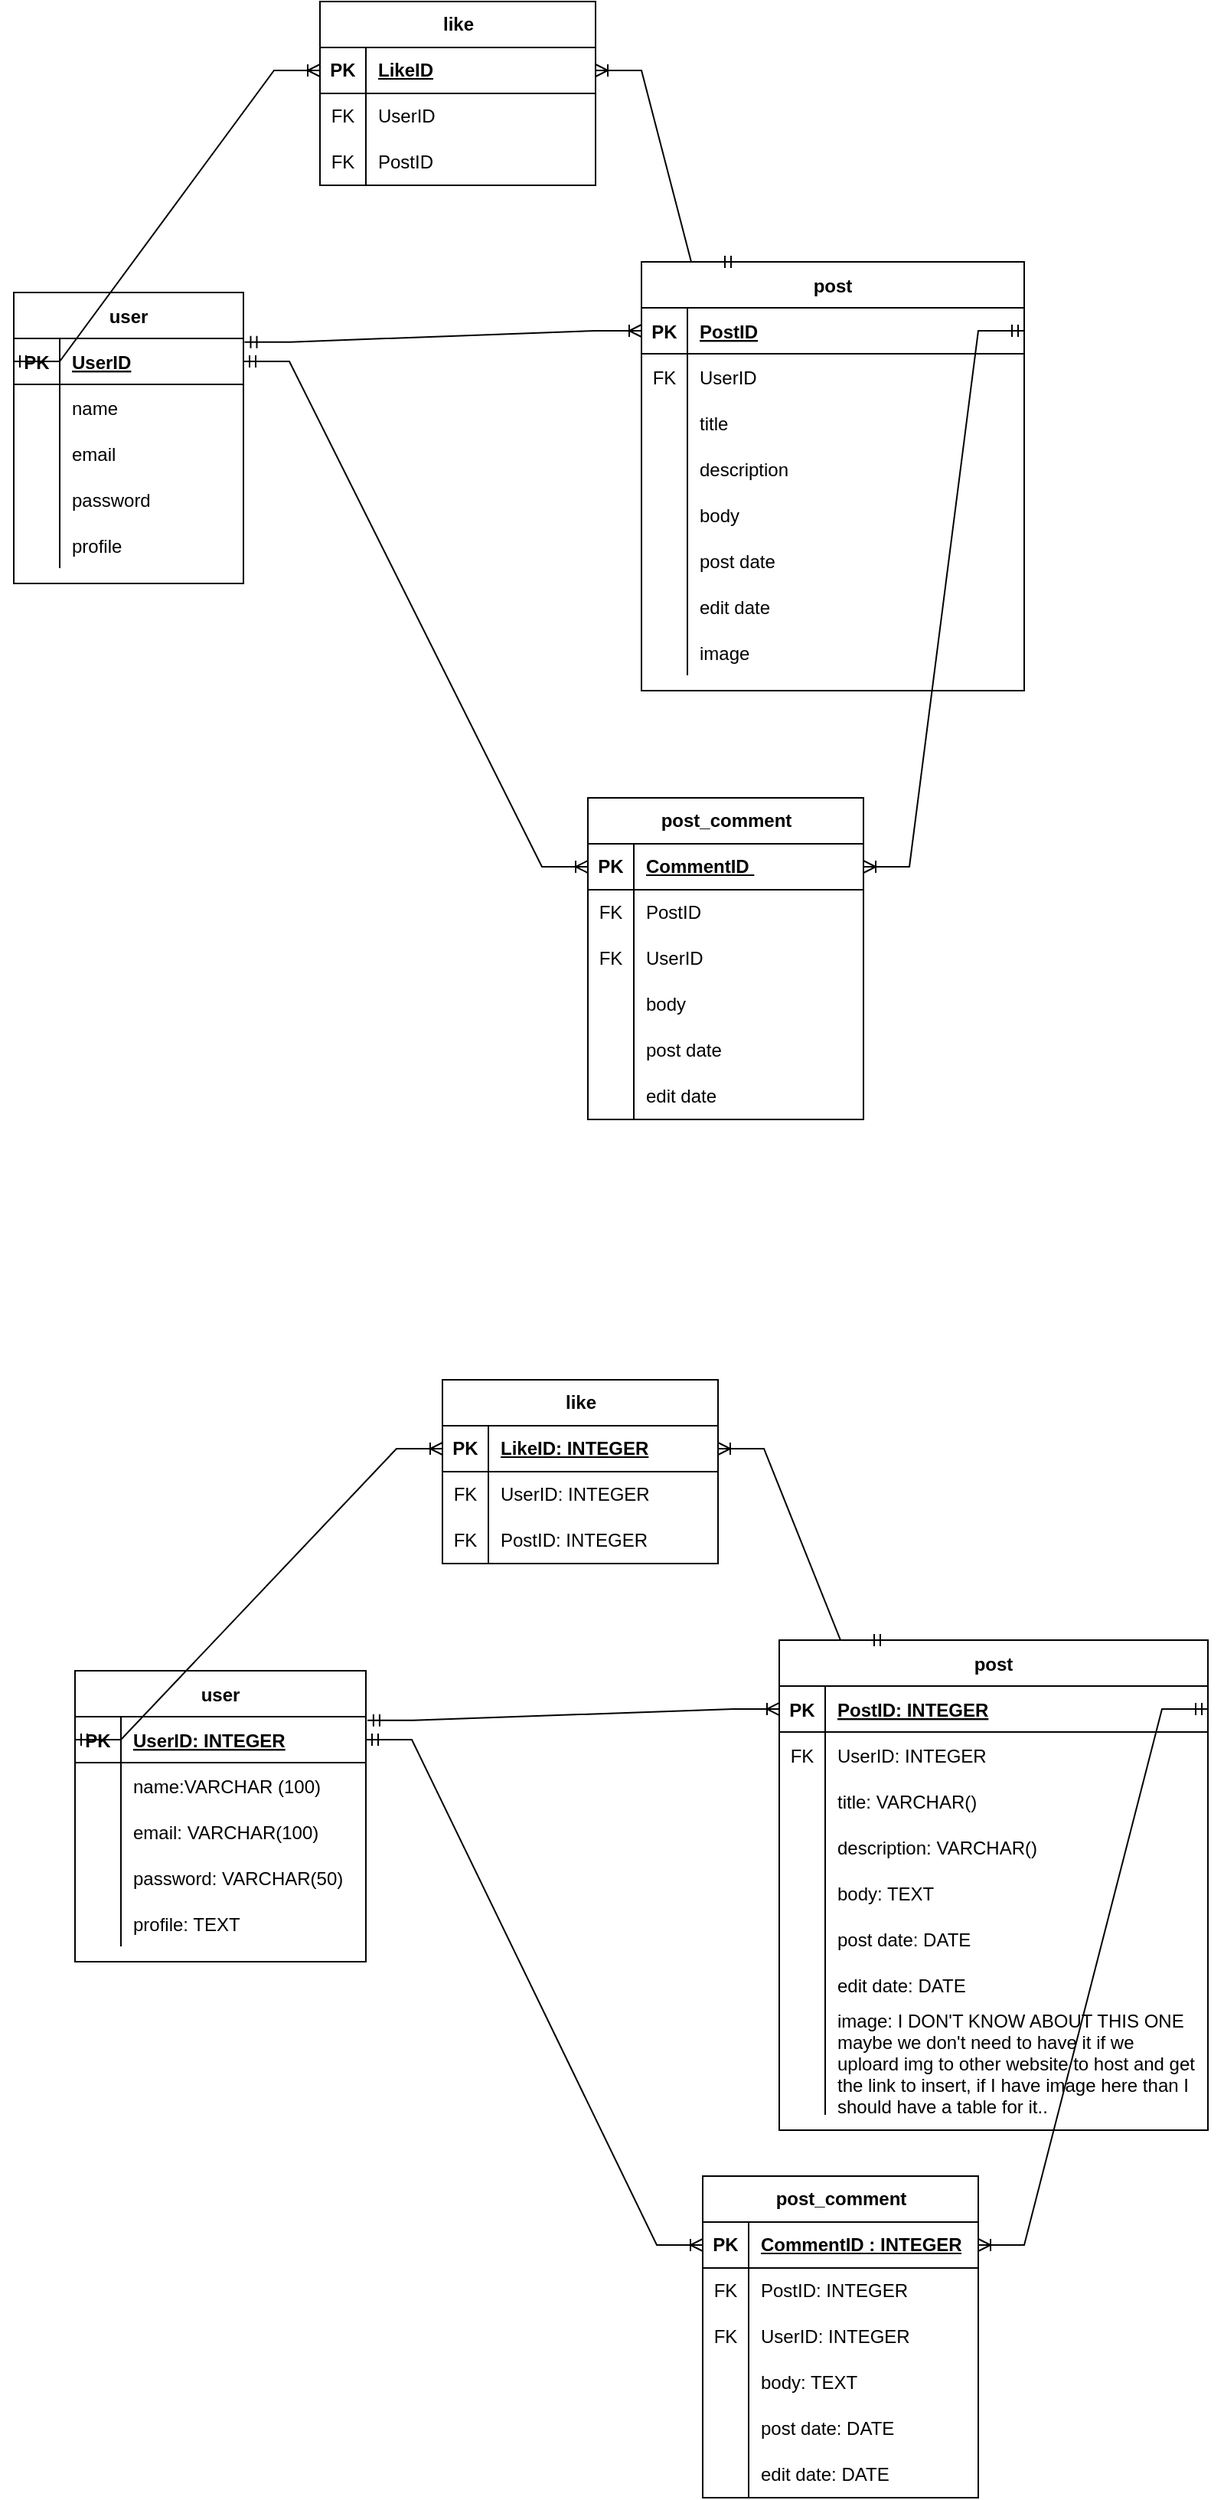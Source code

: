 <mxfile version="22.1.5" type="github">
  <diagram id="R2lEEEUBdFMjLlhIrx00" name="Page-1">
    <mxGraphModel dx="1132" dy="1941" grid="1" gridSize="10" guides="1" tooltips="1" connect="1" arrows="1" fold="1" page="1" pageScale="1" pageWidth="850" pageHeight="1100" math="0" shadow="0" extFonts="Permanent Marker^https://fonts.googleapis.com/css?family=Permanent+Marker">
      <root>
        <mxCell id="0" />
        <mxCell id="1" parent="0" />
        <mxCell id="lw2K9kxhSFhBzERnGRvg-3" value="post" style="shape=table;startSize=30;container=1;collapsible=1;childLayout=tableLayout;fixedRows=1;rowLines=0;fontStyle=1;align=center;resizeLast=1;" parent="1" vertex="1">
          <mxGeometry x="460" y="-910" width="250" height="280" as="geometry" />
        </mxCell>
        <mxCell id="lw2K9kxhSFhBzERnGRvg-4" value="" style="shape=partialRectangle;collapsible=0;dropTarget=0;pointerEvents=0;fillColor=none;points=[[0,0.5],[1,0.5]];portConstraint=eastwest;top=0;left=0;right=0;bottom=1;" parent="lw2K9kxhSFhBzERnGRvg-3" vertex="1">
          <mxGeometry y="30" width="250" height="30" as="geometry" />
        </mxCell>
        <mxCell id="lw2K9kxhSFhBzERnGRvg-5" value="PK" style="shape=partialRectangle;overflow=hidden;connectable=0;fillColor=none;top=0;left=0;bottom=0;right=0;fontStyle=1;" parent="lw2K9kxhSFhBzERnGRvg-4" vertex="1">
          <mxGeometry width="30" height="30" as="geometry">
            <mxRectangle width="30" height="30" as="alternateBounds" />
          </mxGeometry>
        </mxCell>
        <mxCell id="lw2K9kxhSFhBzERnGRvg-6" value="PostID" style="shape=partialRectangle;overflow=hidden;connectable=0;fillColor=none;top=0;left=0;bottom=0;right=0;align=left;spacingLeft=6;fontStyle=5;" parent="lw2K9kxhSFhBzERnGRvg-4" vertex="1">
          <mxGeometry x="30" width="220" height="30" as="geometry">
            <mxRectangle width="220" height="30" as="alternateBounds" />
          </mxGeometry>
        </mxCell>
        <mxCell id="lw2K9kxhSFhBzERnGRvg-7" value="" style="shape=partialRectangle;collapsible=0;dropTarget=0;pointerEvents=0;fillColor=none;points=[[0,0.5],[1,0.5]];portConstraint=eastwest;top=0;left=0;right=0;bottom=0;" parent="lw2K9kxhSFhBzERnGRvg-3" vertex="1">
          <mxGeometry y="60" width="250" height="30" as="geometry" />
        </mxCell>
        <mxCell id="lw2K9kxhSFhBzERnGRvg-8" value="FK" style="shape=partialRectangle;overflow=hidden;connectable=0;fillColor=none;top=0;left=0;bottom=0;right=0;" parent="lw2K9kxhSFhBzERnGRvg-7" vertex="1">
          <mxGeometry width="30" height="30" as="geometry">
            <mxRectangle width="30" height="30" as="alternateBounds" />
          </mxGeometry>
        </mxCell>
        <mxCell id="lw2K9kxhSFhBzERnGRvg-9" value="UserID" style="shape=partialRectangle;overflow=hidden;connectable=0;fillColor=none;top=0;left=0;bottom=0;right=0;align=left;spacingLeft=6;" parent="lw2K9kxhSFhBzERnGRvg-7" vertex="1">
          <mxGeometry x="30" width="220" height="30" as="geometry">
            <mxRectangle width="220" height="30" as="alternateBounds" />
          </mxGeometry>
        </mxCell>
        <mxCell id="lw2K9kxhSFhBzERnGRvg-10" value="" style="shape=partialRectangle;collapsible=0;dropTarget=0;pointerEvents=0;fillColor=none;points=[[0,0.5],[1,0.5]];portConstraint=eastwest;top=0;left=0;right=0;bottom=0;" parent="lw2K9kxhSFhBzERnGRvg-3" vertex="1">
          <mxGeometry y="90" width="250" height="30" as="geometry" />
        </mxCell>
        <mxCell id="lw2K9kxhSFhBzERnGRvg-11" value="" style="shape=partialRectangle;overflow=hidden;connectable=0;fillColor=none;top=0;left=0;bottom=0;right=0;" parent="lw2K9kxhSFhBzERnGRvg-10" vertex="1">
          <mxGeometry width="30" height="30" as="geometry">
            <mxRectangle width="30" height="30" as="alternateBounds" />
          </mxGeometry>
        </mxCell>
        <mxCell id="lw2K9kxhSFhBzERnGRvg-12" value="title" style="shape=partialRectangle;overflow=hidden;connectable=0;fillColor=none;top=0;left=0;bottom=0;right=0;align=left;spacingLeft=6;" parent="lw2K9kxhSFhBzERnGRvg-10" vertex="1">
          <mxGeometry x="30" width="220" height="30" as="geometry">
            <mxRectangle width="220" height="30" as="alternateBounds" />
          </mxGeometry>
        </mxCell>
        <mxCell id="lw2K9kxhSFhBzERnGRvg-96" style="shape=partialRectangle;collapsible=0;dropTarget=0;pointerEvents=0;fillColor=none;points=[[0,0.5],[1,0.5]];portConstraint=eastwest;top=0;left=0;right=0;bottom=0;" parent="lw2K9kxhSFhBzERnGRvg-3" vertex="1">
          <mxGeometry y="120" width="250" height="30" as="geometry" />
        </mxCell>
        <mxCell id="lw2K9kxhSFhBzERnGRvg-97" style="shape=partialRectangle;overflow=hidden;connectable=0;fillColor=none;top=0;left=0;bottom=0;right=0;" parent="lw2K9kxhSFhBzERnGRvg-96" vertex="1">
          <mxGeometry width="30" height="30" as="geometry">
            <mxRectangle width="30" height="30" as="alternateBounds" />
          </mxGeometry>
        </mxCell>
        <mxCell id="lw2K9kxhSFhBzERnGRvg-98" value="description" style="shape=partialRectangle;overflow=hidden;connectable=0;fillColor=none;top=0;left=0;bottom=0;right=0;align=left;spacingLeft=6;" parent="lw2K9kxhSFhBzERnGRvg-96" vertex="1">
          <mxGeometry x="30" width="220" height="30" as="geometry">
            <mxRectangle width="220" height="30" as="alternateBounds" />
          </mxGeometry>
        </mxCell>
        <mxCell id="lw2K9kxhSFhBzERnGRvg-93" style="shape=partialRectangle;collapsible=0;dropTarget=0;pointerEvents=0;fillColor=none;points=[[0,0.5],[1,0.5]];portConstraint=eastwest;top=0;left=0;right=0;bottom=0;" parent="lw2K9kxhSFhBzERnGRvg-3" vertex="1">
          <mxGeometry y="150" width="250" height="30" as="geometry" />
        </mxCell>
        <mxCell id="lw2K9kxhSFhBzERnGRvg-94" style="shape=partialRectangle;overflow=hidden;connectable=0;fillColor=none;top=0;left=0;bottom=0;right=0;" parent="lw2K9kxhSFhBzERnGRvg-93" vertex="1">
          <mxGeometry width="30" height="30" as="geometry">
            <mxRectangle width="30" height="30" as="alternateBounds" />
          </mxGeometry>
        </mxCell>
        <mxCell id="lw2K9kxhSFhBzERnGRvg-95" value="body" style="shape=partialRectangle;overflow=hidden;connectable=0;fillColor=none;top=0;left=0;bottom=0;right=0;align=left;spacingLeft=6;" parent="lw2K9kxhSFhBzERnGRvg-93" vertex="1">
          <mxGeometry x="30" width="220" height="30" as="geometry">
            <mxRectangle width="220" height="30" as="alternateBounds" />
          </mxGeometry>
        </mxCell>
        <mxCell id="lw2K9kxhSFhBzERnGRvg-99" style="shape=partialRectangle;collapsible=0;dropTarget=0;pointerEvents=0;fillColor=none;points=[[0,0.5],[1,0.5]];portConstraint=eastwest;top=0;left=0;right=0;bottom=0;" parent="lw2K9kxhSFhBzERnGRvg-3" vertex="1">
          <mxGeometry y="180" width="250" height="30" as="geometry" />
        </mxCell>
        <mxCell id="lw2K9kxhSFhBzERnGRvg-100" style="shape=partialRectangle;overflow=hidden;connectable=0;fillColor=none;top=0;left=0;bottom=0;right=0;" parent="lw2K9kxhSFhBzERnGRvg-99" vertex="1">
          <mxGeometry width="30" height="30" as="geometry">
            <mxRectangle width="30" height="30" as="alternateBounds" />
          </mxGeometry>
        </mxCell>
        <mxCell id="lw2K9kxhSFhBzERnGRvg-101" value="post date" style="shape=partialRectangle;overflow=hidden;connectable=0;fillColor=none;top=0;left=0;bottom=0;right=0;align=left;spacingLeft=6;" parent="lw2K9kxhSFhBzERnGRvg-99" vertex="1">
          <mxGeometry x="30" width="220" height="30" as="geometry">
            <mxRectangle width="220" height="30" as="alternateBounds" />
          </mxGeometry>
        </mxCell>
        <mxCell id="lw2K9kxhSFhBzERnGRvg-102" style="shape=partialRectangle;collapsible=0;dropTarget=0;pointerEvents=0;fillColor=none;points=[[0,0.5],[1,0.5]];portConstraint=eastwest;top=0;left=0;right=0;bottom=0;" parent="lw2K9kxhSFhBzERnGRvg-3" vertex="1">
          <mxGeometry y="210" width="250" height="30" as="geometry" />
        </mxCell>
        <mxCell id="lw2K9kxhSFhBzERnGRvg-103" style="shape=partialRectangle;overflow=hidden;connectable=0;fillColor=none;top=0;left=0;bottom=0;right=0;" parent="lw2K9kxhSFhBzERnGRvg-102" vertex="1">
          <mxGeometry width="30" height="30" as="geometry">
            <mxRectangle width="30" height="30" as="alternateBounds" />
          </mxGeometry>
        </mxCell>
        <mxCell id="lw2K9kxhSFhBzERnGRvg-104" value="edit date" style="shape=partialRectangle;overflow=hidden;connectable=0;fillColor=none;top=0;left=0;bottom=0;right=0;align=left;spacingLeft=6;" parent="lw2K9kxhSFhBzERnGRvg-102" vertex="1">
          <mxGeometry x="30" width="220" height="30" as="geometry">
            <mxRectangle width="220" height="30" as="alternateBounds" />
          </mxGeometry>
        </mxCell>
        <mxCell id="lw2K9kxhSFhBzERnGRvg-105" style="shape=partialRectangle;collapsible=0;dropTarget=0;pointerEvents=0;fillColor=none;points=[[0,0.5],[1,0.5]];portConstraint=eastwest;top=0;left=0;right=0;bottom=0;" parent="lw2K9kxhSFhBzERnGRvg-3" vertex="1">
          <mxGeometry y="240" width="250" height="30" as="geometry" />
        </mxCell>
        <mxCell id="lw2K9kxhSFhBzERnGRvg-106" style="shape=partialRectangle;overflow=hidden;connectable=0;fillColor=none;top=0;left=0;bottom=0;right=0;" parent="lw2K9kxhSFhBzERnGRvg-105" vertex="1">
          <mxGeometry width="30" height="30" as="geometry">
            <mxRectangle width="30" height="30" as="alternateBounds" />
          </mxGeometry>
        </mxCell>
        <mxCell id="lw2K9kxhSFhBzERnGRvg-107" value="image" style="shape=partialRectangle;overflow=hidden;connectable=0;fillColor=none;top=0;left=0;bottom=0;right=0;align=left;spacingLeft=6;" parent="lw2K9kxhSFhBzERnGRvg-105" vertex="1">
          <mxGeometry x="30" width="220" height="30" as="geometry">
            <mxRectangle width="220" height="30" as="alternateBounds" />
          </mxGeometry>
        </mxCell>
        <mxCell id="lw2K9kxhSFhBzERnGRvg-23" value="user" style="shape=table;startSize=30;container=1;collapsible=1;childLayout=tableLayout;fixedRows=1;rowLines=0;fontStyle=1;align=center;resizeLast=1;" parent="1" vertex="1">
          <mxGeometry x="50" y="-890" width="150" height="190" as="geometry" />
        </mxCell>
        <mxCell id="lw2K9kxhSFhBzERnGRvg-24" value="" style="shape=partialRectangle;collapsible=0;dropTarget=0;pointerEvents=0;fillColor=none;points=[[0,0.5],[1,0.5]];portConstraint=eastwest;top=0;left=0;right=0;bottom=1;" parent="lw2K9kxhSFhBzERnGRvg-23" vertex="1">
          <mxGeometry y="30" width="150" height="30" as="geometry" />
        </mxCell>
        <mxCell id="lw2K9kxhSFhBzERnGRvg-25" value="PK" style="shape=partialRectangle;overflow=hidden;connectable=0;fillColor=none;top=0;left=0;bottom=0;right=0;fontStyle=1;" parent="lw2K9kxhSFhBzERnGRvg-24" vertex="1">
          <mxGeometry width="30" height="30" as="geometry">
            <mxRectangle width="30" height="30" as="alternateBounds" />
          </mxGeometry>
        </mxCell>
        <mxCell id="lw2K9kxhSFhBzERnGRvg-26" value="UserID" style="shape=partialRectangle;overflow=hidden;connectable=0;fillColor=none;top=0;left=0;bottom=0;right=0;align=left;spacingLeft=6;fontStyle=5;" parent="lw2K9kxhSFhBzERnGRvg-24" vertex="1">
          <mxGeometry x="30" width="120" height="30" as="geometry">
            <mxRectangle width="120" height="30" as="alternateBounds" />
          </mxGeometry>
        </mxCell>
        <mxCell id="lw2K9kxhSFhBzERnGRvg-27" value="" style="shape=partialRectangle;collapsible=0;dropTarget=0;pointerEvents=0;fillColor=none;points=[[0,0.5],[1,0.5]];portConstraint=eastwest;top=0;left=0;right=0;bottom=0;" parent="lw2K9kxhSFhBzERnGRvg-23" vertex="1">
          <mxGeometry y="60" width="150" height="30" as="geometry" />
        </mxCell>
        <mxCell id="lw2K9kxhSFhBzERnGRvg-28" value="" style="shape=partialRectangle;overflow=hidden;connectable=0;fillColor=none;top=0;left=0;bottom=0;right=0;" parent="lw2K9kxhSFhBzERnGRvg-27" vertex="1">
          <mxGeometry width="30" height="30" as="geometry">
            <mxRectangle width="30" height="30" as="alternateBounds" />
          </mxGeometry>
        </mxCell>
        <mxCell id="lw2K9kxhSFhBzERnGRvg-29" value="name" style="shape=partialRectangle;overflow=hidden;connectable=0;fillColor=none;top=0;left=0;bottom=0;right=0;align=left;spacingLeft=6;" parent="lw2K9kxhSFhBzERnGRvg-27" vertex="1">
          <mxGeometry x="30" width="120" height="30" as="geometry">
            <mxRectangle width="120" height="30" as="alternateBounds" />
          </mxGeometry>
        </mxCell>
        <mxCell id="lw2K9kxhSFhBzERnGRvg-84" style="shape=partialRectangle;collapsible=0;dropTarget=0;pointerEvents=0;fillColor=none;points=[[0,0.5],[1,0.5]];portConstraint=eastwest;top=0;left=0;right=0;bottom=0;" parent="lw2K9kxhSFhBzERnGRvg-23" vertex="1">
          <mxGeometry y="90" width="150" height="30" as="geometry" />
        </mxCell>
        <mxCell id="lw2K9kxhSFhBzERnGRvg-85" style="shape=partialRectangle;overflow=hidden;connectable=0;fillColor=none;top=0;left=0;bottom=0;right=0;" parent="lw2K9kxhSFhBzERnGRvg-84" vertex="1">
          <mxGeometry width="30" height="30" as="geometry">
            <mxRectangle width="30" height="30" as="alternateBounds" />
          </mxGeometry>
        </mxCell>
        <mxCell id="lw2K9kxhSFhBzERnGRvg-86" value="email" style="shape=partialRectangle;overflow=hidden;connectable=0;fillColor=none;top=0;left=0;bottom=0;right=0;align=left;spacingLeft=6;" parent="lw2K9kxhSFhBzERnGRvg-84" vertex="1">
          <mxGeometry x="30" width="120" height="30" as="geometry">
            <mxRectangle width="120" height="30" as="alternateBounds" />
          </mxGeometry>
        </mxCell>
        <mxCell id="lw2K9kxhSFhBzERnGRvg-87" style="shape=partialRectangle;collapsible=0;dropTarget=0;pointerEvents=0;fillColor=none;points=[[0,0.5],[1,0.5]];portConstraint=eastwest;top=0;left=0;right=0;bottom=0;" parent="lw2K9kxhSFhBzERnGRvg-23" vertex="1">
          <mxGeometry y="120" width="150" height="30" as="geometry" />
        </mxCell>
        <mxCell id="lw2K9kxhSFhBzERnGRvg-88" style="shape=partialRectangle;overflow=hidden;connectable=0;fillColor=none;top=0;left=0;bottom=0;right=0;" parent="lw2K9kxhSFhBzERnGRvg-87" vertex="1">
          <mxGeometry width="30" height="30" as="geometry">
            <mxRectangle width="30" height="30" as="alternateBounds" />
          </mxGeometry>
        </mxCell>
        <mxCell id="lw2K9kxhSFhBzERnGRvg-89" value="password" style="shape=partialRectangle;overflow=hidden;connectable=0;fillColor=none;top=0;left=0;bottom=0;right=0;align=left;spacingLeft=6;" parent="lw2K9kxhSFhBzERnGRvg-87" vertex="1">
          <mxGeometry x="30" width="120" height="30" as="geometry">
            <mxRectangle width="120" height="30" as="alternateBounds" />
          </mxGeometry>
        </mxCell>
        <mxCell id="lw2K9kxhSFhBzERnGRvg-90" style="shape=partialRectangle;collapsible=0;dropTarget=0;pointerEvents=0;fillColor=none;points=[[0,0.5],[1,0.5]];portConstraint=eastwest;top=0;left=0;right=0;bottom=0;" parent="lw2K9kxhSFhBzERnGRvg-23" vertex="1">
          <mxGeometry y="150" width="150" height="30" as="geometry" />
        </mxCell>
        <mxCell id="lw2K9kxhSFhBzERnGRvg-91" style="shape=partialRectangle;overflow=hidden;connectable=0;fillColor=none;top=0;left=0;bottom=0;right=0;" parent="lw2K9kxhSFhBzERnGRvg-90" vertex="1">
          <mxGeometry width="30" height="30" as="geometry">
            <mxRectangle width="30" height="30" as="alternateBounds" />
          </mxGeometry>
        </mxCell>
        <mxCell id="lw2K9kxhSFhBzERnGRvg-92" value="profile" style="shape=partialRectangle;overflow=hidden;connectable=0;fillColor=none;top=0;left=0;bottom=0;right=0;align=left;spacingLeft=6;" parent="lw2K9kxhSFhBzERnGRvg-90" vertex="1">
          <mxGeometry x="30" width="120" height="30" as="geometry">
            <mxRectangle width="120" height="30" as="alternateBounds" />
          </mxGeometry>
        </mxCell>
        <mxCell id="lw2K9kxhSFhBzERnGRvg-43" value="post_comment" style="shape=table;startSize=30;container=1;collapsible=1;childLayout=tableLayout;fixedRows=1;rowLines=0;fontStyle=1;align=center;resizeLast=1;html=1;" parent="1" vertex="1">
          <mxGeometry x="425" y="-560" width="180" height="210" as="geometry" />
        </mxCell>
        <mxCell id="lw2K9kxhSFhBzERnGRvg-44" value="" style="shape=tableRow;horizontal=0;startSize=0;swimlaneHead=0;swimlaneBody=0;fillColor=none;collapsible=0;dropTarget=0;points=[[0,0.5],[1,0.5]];portConstraint=eastwest;top=0;left=0;right=0;bottom=1;" parent="lw2K9kxhSFhBzERnGRvg-43" vertex="1">
          <mxGeometry y="30" width="180" height="30" as="geometry" />
        </mxCell>
        <mxCell id="lw2K9kxhSFhBzERnGRvg-45" value="PK" style="shape=partialRectangle;connectable=0;fillColor=none;top=0;left=0;bottom=0;right=0;fontStyle=1;overflow=hidden;whiteSpace=wrap;html=1;" parent="lw2K9kxhSFhBzERnGRvg-44" vertex="1">
          <mxGeometry width="30" height="30" as="geometry">
            <mxRectangle width="30" height="30" as="alternateBounds" />
          </mxGeometry>
        </mxCell>
        <mxCell id="lw2K9kxhSFhBzERnGRvg-46" value="CommentID&amp;nbsp;" style="shape=partialRectangle;connectable=0;fillColor=none;top=0;left=0;bottom=0;right=0;align=left;spacingLeft=6;fontStyle=5;overflow=hidden;whiteSpace=wrap;html=1;" parent="lw2K9kxhSFhBzERnGRvg-44" vertex="1">
          <mxGeometry x="30" width="150" height="30" as="geometry">
            <mxRectangle width="150" height="30" as="alternateBounds" />
          </mxGeometry>
        </mxCell>
        <mxCell id="lw2K9kxhSFhBzERnGRvg-47" value="" style="shape=tableRow;horizontal=0;startSize=0;swimlaneHead=0;swimlaneBody=0;fillColor=none;collapsible=0;dropTarget=0;points=[[0,0.5],[1,0.5]];portConstraint=eastwest;top=0;left=0;right=0;bottom=0;" parent="lw2K9kxhSFhBzERnGRvg-43" vertex="1">
          <mxGeometry y="60" width="180" height="30" as="geometry" />
        </mxCell>
        <mxCell id="lw2K9kxhSFhBzERnGRvg-48" value="FK" style="shape=partialRectangle;connectable=0;fillColor=none;top=0;left=0;bottom=0;right=0;editable=1;overflow=hidden;whiteSpace=wrap;html=1;" parent="lw2K9kxhSFhBzERnGRvg-47" vertex="1">
          <mxGeometry width="30" height="30" as="geometry">
            <mxRectangle width="30" height="30" as="alternateBounds" />
          </mxGeometry>
        </mxCell>
        <mxCell id="lw2K9kxhSFhBzERnGRvg-49" value="PostID" style="shape=partialRectangle;connectable=0;fillColor=none;top=0;left=0;bottom=0;right=0;align=left;spacingLeft=6;overflow=hidden;whiteSpace=wrap;html=1;" parent="lw2K9kxhSFhBzERnGRvg-47" vertex="1">
          <mxGeometry x="30" width="150" height="30" as="geometry">
            <mxRectangle width="150" height="30" as="alternateBounds" />
          </mxGeometry>
        </mxCell>
        <mxCell id="lw2K9kxhSFhBzERnGRvg-50" value="" style="shape=tableRow;horizontal=0;startSize=0;swimlaneHead=0;swimlaneBody=0;fillColor=none;collapsible=0;dropTarget=0;points=[[0,0.5],[1,0.5]];portConstraint=eastwest;top=0;left=0;right=0;bottom=0;" parent="lw2K9kxhSFhBzERnGRvg-43" vertex="1">
          <mxGeometry y="90" width="180" height="30" as="geometry" />
        </mxCell>
        <mxCell id="lw2K9kxhSFhBzERnGRvg-51" value="FK" style="shape=partialRectangle;connectable=0;fillColor=none;top=0;left=0;bottom=0;right=0;editable=1;overflow=hidden;whiteSpace=wrap;html=1;" parent="lw2K9kxhSFhBzERnGRvg-50" vertex="1">
          <mxGeometry width="30" height="30" as="geometry">
            <mxRectangle width="30" height="30" as="alternateBounds" />
          </mxGeometry>
        </mxCell>
        <mxCell id="lw2K9kxhSFhBzERnGRvg-52" value="UserID" style="shape=partialRectangle;connectable=0;fillColor=none;top=0;left=0;bottom=0;right=0;align=left;spacingLeft=6;overflow=hidden;whiteSpace=wrap;html=1;" parent="lw2K9kxhSFhBzERnGRvg-50" vertex="1">
          <mxGeometry x="30" width="150" height="30" as="geometry">
            <mxRectangle width="150" height="30" as="alternateBounds" />
          </mxGeometry>
        </mxCell>
        <mxCell id="lw2K9kxhSFhBzERnGRvg-53" value="" style="shape=tableRow;horizontal=0;startSize=0;swimlaneHead=0;swimlaneBody=0;fillColor=none;collapsible=0;dropTarget=0;points=[[0,0.5],[1,0.5]];portConstraint=eastwest;top=0;left=0;right=0;bottom=0;" parent="lw2K9kxhSFhBzERnGRvg-43" vertex="1">
          <mxGeometry y="120" width="180" height="30" as="geometry" />
        </mxCell>
        <mxCell id="lw2K9kxhSFhBzERnGRvg-54" value="" style="shape=partialRectangle;connectable=0;fillColor=none;top=0;left=0;bottom=0;right=0;editable=1;overflow=hidden;whiteSpace=wrap;html=1;" parent="lw2K9kxhSFhBzERnGRvg-53" vertex="1">
          <mxGeometry width="30" height="30" as="geometry">
            <mxRectangle width="30" height="30" as="alternateBounds" />
          </mxGeometry>
        </mxCell>
        <mxCell id="lw2K9kxhSFhBzERnGRvg-55" value="body" style="shape=partialRectangle;connectable=0;fillColor=none;top=0;left=0;bottom=0;right=0;align=left;spacingLeft=6;overflow=hidden;whiteSpace=wrap;html=1;" parent="lw2K9kxhSFhBzERnGRvg-53" vertex="1">
          <mxGeometry x="30" width="150" height="30" as="geometry">
            <mxRectangle width="150" height="30" as="alternateBounds" />
          </mxGeometry>
        </mxCell>
        <mxCell id="lw2K9kxhSFhBzERnGRvg-121" style="shape=tableRow;horizontal=0;startSize=0;swimlaneHead=0;swimlaneBody=0;fillColor=none;collapsible=0;dropTarget=0;points=[[0,0.5],[1,0.5]];portConstraint=eastwest;top=0;left=0;right=0;bottom=0;" parent="lw2K9kxhSFhBzERnGRvg-43" vertex="1">
          <mxGeometry y="150" width="180" height="30" as="geometry" />
        </mxCell>
        <mxCell id="lw2K9kxhSFhBzERnGRvg-122" style="shape=partialRectangle;connectable=0;fillColor=none;top=0;left=0;bottom=0;right=0;editable=1;overflow=hidden;whiteSpace=wrap;html=1;" parent="lw2K9kxhSFhBzERnGRvg-121" vertex="1">
          <mxGeometry width="30" height="30" as="geometry">
            <mxRectangle width="30" height="30" as="alternateBounds" />
          </mxGeometry>
        </mxCell>
        <mxCell id="lw2K9kxhSFhBzERnGRvg-123" value="post date" style="shape=partialRectangle;connectable=0;fillColor=none;top=0;left=0;bottom=0;right=0;align=left;spacingLeft=6;overflow=hidden;whiteSpace=wrap;html=1;" parent="lw2K9kxhSFhBzERnGRvg-121" vertex="1">
          <mxGeometry x="30" width="150" height="30" as="geometry">
            <mxRectangle width="150" height="30" as="alternateBounds" />
          </mxGeometry>
        </mxCell>
        <mxCell id="lw2K9kxhSFhBzERnGRvg-124" style="shape=tableRow;horizontal=0;startSize=0;swimlaneHead=0;swimlaneBody=0;fillColor=none;collapsible=0;dropTarget=0;points=[[0,0.5],[1,0.5]];portConstraint=eastwest;top=0;left=0;right=0;bottom=0;" parent="lw2K9kxhSFhBzERnGRvg-43" vertex="1">
          <mxGeometry y="180" width="180" height="30" as="geometry" />
        </mxCell>
        <mxCell id="lw2K9kxhSFhBzERnGRvg-125" style="shape=partialRectangle;connectable=0;fillColor=none;top=0;left=0;bottom=0;right=0;editable=1;overflow=hidden;whiteSpace=wrap;html=1;" parent="lw2K9kxhSFhBzERnGRvg-124" vertex="1">
          <mxGeometry width="30" height="30" as="geometry">
            <mxRectangle width="30" height="30" as="alternateBounds" />
          </mxGeometry>
        </mxCell>
        <mxCell id="lw2K9kxhSFhBzERnGRvg-126" value="edit date" style="shape=partialRectangle;connectable=0;fillColor=none;top=0;left=0;bottom=0;right=0;align=left;spacingLeft=6;overflow=hidden;whiteSpace=wrap;html=1;" parent="lw2K9kxhSFhBzERnGRvg-124" vertex="1">
          <mxGeometry x="30" width="150" height="30" as="geometry">
            <mxRectangle width="150" height="30" as="alternateBounds" />
          </mxGeometry>
        </mxCell>
        <mxCell id="lw2K9kxhSFhBzERnGRvg-108" value="like" style="shape=table;startSize=30;container=1;collapsible=1;childLayout=tableLayout;fixedRows=1;rowLines=0;fontStyle=1;align=center;resizeLast=1;html=1;" parent="1" vertex="1">
          <mxGeometry x="250" y="-1080" width="180" height="120" as="geometry" />
        </mxCell>
        <mxCell id="lw2K9kxhSFhBzERnGRvg-109" value="" style="shape=tableRow;horizontal=0;startSize=0;swimlaneHead=0;swimlaneBody=0;fillColor=none;collapsible=0;dropTarget=0;points=[[0,0.5],[1,0.5]];portConstraint=eastwest;top=0;left=0;right=0;bottom=1;" parent="lw2K9kxhSFhBzERnGRvg-108" vertex="1">
          <mxGeometry y="30" width="180" height="30" as="geometry" />
        </mxCell>
        <mxCell id="lw2K9kxhSFhBzERnGRvg-110" value="PK" style="shape=partialRectangle;connectable=0;fillColor=none;top=0;left=0;bottom=0;right=0;fontStyle=1;overflow=hidden;whiteSpace=wrap;html=1;" parent="lw2K9kxhSFhBzERnGRvg-109" vertex="1">
          <mxGeometry width="30" height="30" as="geometry">
            <mxRectangle width="30" height="30" as="alternateBounds" />
          </mxGeometry>
        </mxCell>
        <mxCell id="lw2K9kxhSFhBzERnGRvg-111" value="LikeID" style="shape=partialRectangle;connectable=0;fillColor=none;top=0;left=0;bottom=0;right=0;align=left;spacingLeft=6;fontStyle=5;overflow=hidden;whiteSpace=wrap;html=1;" parent="lw2K9kxhSFhBzERnGRvg-109" vertex="1">
          <mxGeometry x="30" width="150" height="30" as="geometry">
            <mxRectangle width="150" height="30" as="alternateBounds" />
          </mxGeometry>
        </mxCell>
        <mxCell id="lw2K9kxhSFhBzERnGRvg-112" value="" style="shape=tableRow;horizontal=0;startSize=0;swimlaneHead=0;swimlaneBody=0;fillColor=none;collapsible=0;dropTarget=0;points=[[0,0.5],[1,0.5]];portConstraint=eastwest;top=0;left=0;right=0;bottom=0;" parent="lw2K9kxhSFhBzERnGRvg-108" vertex="1">
          <mxGeometry y="60" width="180" height="30" as="geometry" />
        </mxCell>
        <mxCell id="lw2K9kxhSFhBzERnGRvg-113" value="FK" style="shape=partialRectangle;connectable=0;fillColor=none;top=0;left=0;bottom=0;right=0;editable=1;overflow=hidden;whiteSpace=wrap;html=1;" parent="lw2K9kxhSFhBzERnGRvg-112" vertex="1">
          <mxGeometry width="30" height="30" as="geometry">
            <mxRectangle width="30" height="30" as="alternateBounds" />
          </mxGeometry>
        </mxCell>
        <mxCell id="lw2K9kxhSFhBzERnGRvg-114" value="UserID" style="shape=partialRectangle;connectable=0;fillColor=none;top=0;left=0;bottom=0;right=0;align=left;spacingLeft=6;overflow=hidden;whiteSpace=wrap;html=1;" parent="lw2K9kxhSFhBzERnGRvg-112" vertex="1">
          <mxGeometry x="30" width="150" height="30" as="geometry">
            <mxRectangle width="150" height="30" as="alternateBounds" />
          </mxGeometry>
        </mxCell>
        <mxCell id="lw2K9kxhSFhBzERnGRvg-115" value="" style="shape=tableRow;horizontal=0;startSize=0;swimlaneHead=0;swimlaneBody=0;fillColor=none;collapsible=0;dropTarget=0;points=[[0,0.5],[1,0.5]];portConstraint=eastwest;top=0;left=0;right=0;bottom=0;" parent="lw2K9kxhSFhBzERnGRvg-108" vertex="1">
          <mxGeometry y="90" width="180" height="30" as="geometry" />
        </mxCell>
        <mxCell id="lw2K9kxhSFhBzERnGRvg-116" value="FK" style="shape=partialRectangle;connectable=0;fillColor=none;top=0;left=0;bottom=0;right=0;editable=1;overflow=hidden;whiteSpace=wrap;html=1;" parent="lw2K9kxhSFhBzERnGRvg-115" vertex="1">
          <mxGeometry width="30" height="30" as="geometry">
            <mxRectangle width="30" height="30" as="alternateBounds" />
          </mxGeometry>
        </mxCell>
        <mxCell id="lw2K9kxhSFhBzERnGRvg-117" value="PostID" style="shape=partialRectangle;connectable=0;fillColor=none;top=0;left=0;bottom=0;right=0;align=left;spacingLeft=6;overflow=hidden;whiteSpace=wrap;html=1;" parent="lw2K9kxhSFhBzERnGRvg-115" vertex="1">
          <mxGeometry x="30" width="150" height="30" as="geometry">
            <mxRectangle width="150" height="30" as="alternateBounds" />
          </mxGeometry>
        </mxCell>
        <mxCell id="lw2K9kxhSFhBzERnGRvg-127" value="" style="edgeStyle=entityRelationEdgeStyle;fontSize=12;html=1;endArrow=ERoneToMany;startArrow=ERmandOne;rounded=0;entryX=0;entryY=0.5;entryDx=0;entryDy=0;exitX=1.005;exitY=0.078;exitDx=0;exitDy=0;exitPerimeter=0;" parent="1" source="lw2K9kxhSFhBzERnGRvg-24" target="lw2K9kxhSFhBzERnGRvg-4" edge="1">
          <mxGeometry width="100" height="100" relative="1" as="geometry">
            <mxPoint x="310" y="-860" as="sourcePoint" />
            <mxPoint x="461.1" y="-845" as="targetPoint" />
          </mxGeometry>
        </mxCell>
        <mxCell id="lw2K9kxhSFhBzERnGRvg-129" value="" style="edgeStyle=entityRelationEdgeStyle;fontSize=12;html=1;endArrow=ERoneToMany;startArrow=ERmandOne;rounded=0;entryX=1;entryY=0.5;entryDx=0;entryDy=0;exitX=1;exitY=0.5;exitDx=0;exitDy=0;" parent="1" source="lw2K9kxhSFhBzERnGRvg-4" target="lw2K9kxhSFhBzERnGRvg-44" edge="1">
          <mxGeometry width="100" height="100" relative="1" as="geometry">
            <mxPoint x="590" y="-680" as="sourcePoint" />
            <mxPoint x="770" y="-810" as="targetPoint" />
          </mxGeometry>
        </mxCell>
        <mxCell id="lw2K9kxhSFhBzERnGRvg-132" value="" style="edgeStyle=entityRelationEdgeStyle;fontSize=12;html=1;endArrow=ERoneToMany;startArrow=ERmandOne;rounded=0;exitX=0;exitY=0.5;exitDx=0;exitDy=0;entryX=0;entryY=0.5;entryDx=0;entryDy=0;" parent="1" source="lw2K9kxhSFhBzERnGRvg-24" target="lw2K9kxhSFhBzERnGRvg-109" edge="1">
          <mxGeometry width="100" height="100" relative="1" as="geometry">
            <mxPoint x="170" y="-950" as="sourcePoint" />
            <mxPoint x="270" y="-1050" as="targetPoint" />
            <Array as="points">
              <mxPoint x="210" y="-910" />
            </Array>
          </mxGeometry>
        </mxCell>
        <mxCell id="lw2K9kxhSFhBzERnGRvg-133" value="" style="edgeStyle=entityRelationEdgeStyle;fontSize=12;html=1;endArrow=ERoneToMany;startArrow=ERmandOne;rounded=0;exitX=0.25;exitY=0;exitDx=0;exitDy=0;entryX=1;entryY=0.5;entryDx=0;entryDy=0;" parent="1" source="lw2K9kxhSFhBzERnGRvg-3" target="lw2K9kxhSFhBzERnGRvg-109" edge="1">
          <mxGeometry width="100" height="100" relative="1" as="geometry">
            <mxPoint x="590" y="-820" as="sourcePoint" />
            <mxPoint x="690" y="-920" as="targetPoint" />
          </mxGeometry>
        </mxCell>
        <mxCell id="lw2K9kxhSFhBzERnGRvg-134" value="" style="edgeStyle=entityRelationEdgeStyle;fontSize=12;html=1;endArrow=ERoneToMany;startArrow=ERmandOne;rounded=0;entryX=0;entryY=0.5;entryDx=0;entryDy=0;" parent="1" source="lw2K9kxhSFhBzERnGRvg-24" target="lw2K9kxhSFhBzERnGRvg-44" edge="1">
          <mxGeometry width="100" height="100" relative="1" as="geometry">
            <mxPoint x="320" y="-836" as="sourcePoint" />
            <mxPoint x="330" y="-440" as="targetPoint" />
            <Array as="points">
              <mxPoint x="550" y="-830" />
            </Array>
          </mxGeometry>
        </mxCell>
        <mxCell id="p577YW2q8ge9KWnqOfqJ-1" value="post" style="shape=table;startSize=30;container=1;collapsible=1;childLayout=tableLayout;fixedRows=1;rowLines=0;fontStyle=1;align=center;resizeLast=1;" vertex="1" parent="1">
          <mxGeometry x="550" y="-10" width="280" height="320.0" as="geometry" />
        </mxCell>
        <mxCell id="p577YW2q8ge9KWnqOfqJ-2" value="" style="shape=partialRectangle;collapsible=0;dropTarget=0;pointerEvents=0;fillColor=none;points=[[0,0.5],[1,0.5]];portConstraint=eastwest;top=0;left=0;right=0;bottom=1;" vertex="1" parent="p577YW2q8ge9KWnqOfqJ-1">
          <mxGeometry y="30" width="280" height="30" as="geometry" />
        </mxCell>
        <mxCell id="p577YW2q8ge9KWnqOfqJ-3" value="PK" style="shape=partialRectangle;overflow=hidden;connectable=0;fillColor=none;top=0;left=0;bottom=0;right=0;fontStyle=1;" vertex="1" parent="p577YW2q8ge9KWnqOfqJ-2">
          <mxGeometry width="30" height="30" as="geometry">
            <mxRectangle width="30" height="30" as="alternateBounds" />
          </mxGeometry>
        </mxCell>
        <mxCell id="p577YW2q8ge9KWnqOfqJ-4" value="PostID: INTEGER" style="shape=partialRectangle;overflow=hidden;connectable=0;fillColor=none;top=0;left=0;bottom=0;right=0;align=left;spacingLeft=6;fontStyle=5;" vertex="1" parent="p577YW2q8ge9KWnqOfqJ-2">
          <mxGeometry x="30" width="250" height="30" as="geometry">
            <mxRectangle width="250" height="30" as="alternateBounds" />
          </mxGeometry>
        </mxCell>
        <mxCell id="p577YW2q8ge9KWnqOfqJ-5" value="" style="shape=partialRectangle;collapsible=0;dropTarget=0;pointerEvents=0;fillColor=none;points=[[0,0.5],[1,0.5]];portConstraint=eastwest;top=0;left=0;right=0;bottom=0;" vertex="1" parent="p577YW2q8ge9KWnqOfqJ-1">
          <mxGeometry y="60" width="280" height="30" as="geometry" />
        </mxCell>
        <mxCell id="p577YW2q8ge9KWnqOfqJ-6" value="FK" style="shape=partialRectangle;overflow=hidden;connectable=0;fillColor=none;top=0;left=0;bottom=0;right=0;" vertex="1" parent="p577YW2q8ge9KWnqOfqJ-5">
          <mxGeometry width="30" height="30" as="geometry">
            <mxRectangle width="30" height="30" as="alternateBounds" />
          </mxGeometry>
        </mxCell>
        <mxCell id="p577YW2q8ge9KWnqOfqJ-7" value="UserID: INTEGER" style="shape=partialRectangle;overflow=hidden;connectable=0;fillColor=none;top=0;left=0;bottom=0;right=0;align=left;spacingLeft=6;" vertex="1" parent="p577YW2q8ge9KWnqOfqJ-5">
          <mxGeometry x="30" width="250" height="30" as="geometry">
            <mxRectangle width="250" height="30" as="alternateBounds" />
          </mxGeometry>
        </mxCell>
        <mxCell id="p577YW2q8ge9KWnqOfqJ-8" value="" style="shape=partialRectangle;collapsible=0;dropTarget=0;pointerEvents=0;fillColor=none;points=[[0,0.5],[1,0.5]];portConstraint=eastwest;top=0;left=0;right=0;bottom=0;" vertex="1" parent="p577YW2q8ge9KWnqOfqJ-1">
          <mxGeometry y="90" width="280" height="30" as="geometry" />
        </mxCell>
        <mxCell id="p577YW2q8ge9KWnqOfqJ-9" value="" style="shape=partialRectangle;overflow=hidden;connectable=0;fillColor=none;top=0;left=0;bottom=0;right=0;" vertex="1" parent="p577YW2q8ge9KWnqOfqJ-8">
          <mxGeometry width="30" height="30" as="geometry">
            <mxRectangle width="30" height="30" as="alternateBounds" />
          </mxGeometry>
        </mxCell>
        <mxCell id="p577YW2q8ge9KWnqOfqJ-10" value="title: VARCHAR()" style="shape=partialRectangle;overflow=hidden;connectable=0;fillColor=none;top=0;left=0;bottom=0;right=0;align=left;spacingLeft=6;" vertex="1" parent="p577YW2q8ge9KWnqOfqJ-8">
          <mxGeometry x="30" width="250" height="30" as="geometry">
            <mxRectangle width="250" height="30" as="alternateBounds" />
          </mxGeometry>
        </mxCell>
        <mxCell id="p577YW2q8ge9KWnqOfqJ-11" style="shape=partialRectangle;collapsible=0;dropTarget=0;pointerEvents=0;fillColor=none;points=[[0,0.5],[1,0.5]];portConstraint=eastwest;top=0;left=0;right=0;bottom=0;" vertex="1" parent="p577YW2q8ge9KWnqOfqJ-1">
          <mxGeometry y="120" width="280" height="30" as="geometry" />
        </mxCell>
        <mxCell id="p577YW2q8ge9KWnqOfqJ-12" style="shape=partialRectangle;overflow=hidden;connectable=0;fillColor=none;top=0;left=0;bottom=0;right=0;" vertex="1" parent="p577YW2q8ge9KWnqOfqJ-11">
          <mxGeometry width="30" height="30" as="geometry">
            <mxRectangle width="30" height="30" as="alternateBounds" />
          </mxGeometry>
        </mxCell>
        <mxCell id="p577YW2q8ge9KWnqOfqJ-13" value="description: VARCHAR()" style="shape=partialRectangle;overflow=hidden;connectable=0;fillColor=none;top=0;left=0;bottom=0;right=0;align=left;spacingLeft=6;" vertex="1" parent="p577YW2q8ge9KWnqOfqJ-11">
          <mxGeometry x="30" width="250" height="30" as="geometry">
            <mxRectangle width="250" height="30" as="alternateBounds" />
          </mxGeometry>
        </mxCell>
        <mxCell id="p577YW2q8ge9KWnqOfqJ-14" style="shape=partialRectangle;collapsible=0;dropTarget=0;pointerEvents=0;fillColor=none;points=[[0,0.5],[1,0.5]];portConstraint=eastwest;top=0;left=0;right=0;bottom=0;" vertex="1" parent="p577YW2q8ge9KWnqOfqJ-1">
          <mxGeometry y="150" width="280" height="30" as="geometry" />
        </mxCell>
        <mxCell id="p577YW2q8ge9KWnqOfqJ-15" style="shape=partialRectangle;overflow=hidden;connectable=0;fillColor=none;top=0;left=0;bottom=0;right=0;" vertex="1" parent="p577YW2q8ge9KWnqOfqJ-14">
          <mxGeometry width="30" height="30" as="geometry">
            <mxRectangle width="30" height="30" as="alternateBounds" />
          </mxGeometry>
        </mxCell>
        <mxCell id="p577YW2q8ge9KWnqOfqJ-16" value="body: TEXT" style="shape=partialRectangle;overflow=hidden;connectable=0;fillColor=none;top=0;left=0;bottom=0;right=0;align=left;spacingLeft=6;" vertex="1" parent="p577YW2q8ge9KWnqOfqJ-14">
          <mxGeometry x="30" width="250" height="30" as="geometry">
            <mxRectangle width="250" height="30" as="alternateBounds" />
          </mxGeometry>
        </mxCell>
        <mxCell id="p577YW2q8ge9KWnqOfqJ-17" style="shape=partialRectangle;collapsible=0;dropTarget=0;pointerEvents=0;fillColor=none;points=[[0,0.5],[1,0.5]];portConstraint=eastwest;top=0;left=0;right=0;bottom=0;" vertex="1" parent="p577YW2q8ge9KWnqOfqJ-1">
          <mxGeometry y="180" width="280" height="30" as="geometry" />
        </mxCell>
        <mxCell id="p577YW2q8ge9KWnqOfqJ-18" style="shape=partialRectangle;overflow=hidden;connectable=0;fillColor=none;top=0;left=0;bottom=0;right=0;" vertex="1" parent="p577YW2q8ge9KWnqOfqJ-17">
          <mxGeometry width="30" height="30" as="geometry">
            <mxRectangle width="30" height="30" as="alternateBounds" />
          </mxGeometry>
        </mxCell>
        <mxCell id="p577YW2q8ge9KWnqOfqJ-19" value="post date: DATE" style="shape=partialRectangle;overflow=hidden;connectable=0;fillColor=none;top=0;left=0;bottom=0;right=0;align=left;spacingLeft=6;" vertex="1" parent="p577YW2q8ge9KWnqOfqJ-17">
          <mxGeometry x="30" width="250" height="30" as="geometry">
            <mxRectangle width="250" height="30" as="alternateBounds" />
          </mxGeometry>
        </mxCell>
        <mxCell id="p577YW2q8ge9KWnqOfqJ-20" style="shape=partialRectangle;collapsible=0;dropTarget=0;pointerEvents=0;fillColor=none;points=[[0,0.5],[1,0.5]];portConstraint=eastwest;top=0;left=0;right=0;bottom=0;" vertex="1" parent="p577YW2q8ge9KWnqOfqJ-1">
          <mxGeometry y="210" width="280" height="30" as="geometry" />
        </mxCell>
        <mxCell id="p577YW2q8ge9KWnqOfqJ-21" style="shape=partialRectangle;overflow=hidden;connectable=0;fillColor=none;top=0;left=0;bottom=0;right=0;" vertex="1" parent="p577YW2q8ge9KWnqOfqJ-20">
          <mxGeometry width="30" height="30" as="geometry">
            <mxRectangle width="30" height="30" as="alternateBounds" />
          </mxGeometry>
        </mxCell>
        <mxCell id="p577YW2q8ge9KWnqOfqJ-22" value="edit date: DATE" style="shape=partialRectangle;overflow=hidden;connectable=0;fillColor=none;top=0;left=0;bottom=0;right=0;align=left;spacingLeft=6;" vertex="1" parent="p577YW2q8ge9KWnqOfqJ-20">
          <mxGeometry x="30" width="250" height="30" as="geometry">
            <mxRectangle width="250" height="30" as="alternateBounds" />
          </mxGeometry>
        </mxCell>
        <mxCell id="p577YW2q8ge9KWnqOfqJ-23" style="shape=partialRectangle;collapsible=0;dropTarget=0;pointerEvents=0;fillColor=none;points=[[0,0.5],[1,0.5]];portConstraint=eastwest;top=0;left=0;right=0;bottom=0;" vertex="1" parent="p577YW2q8ge9KWnqOfqJ-1">
          <mxGeometry y="240" width="280" height="70" as="geometry" />
        </mxCell>
        <mxCell id="p577YW2q8ge9KWnqOfqJ-24" style="shape=partialRectangle;overflow=hidden;connectable=0;fillColor=none;top=0;left=0;bottom=0;right=0;" vertex="1" parent="p577YW2q8ge9KWnqOfqJ-23">
          <mxGeometry width="30" height="70" as="geometry">
            <mxRectangle width="30" height="70" as="alternateBounds" />
          </mxGeometry>
        </mxCell>
        <mxCell id="p577YW2q8ge9KWnqOfqJ-25" value="image: I DON&#39;T KNOW ABOUT THIS ONE&#xa;maybe we don&#39;t need to have it if we &#xa;uploard img to other website to host and get&#xa;the link to insert, if I have image here than I&#xa;should have a table for it.." style="shape=partialRectangle;overflow=hidden;connectable=0;fillColor=none;top=0;left=0;bottom=0;right=0;align=left;spacingLeft=6;" vertex="1" parent="p577YW2q8ge9KWnqOfqJ-23">
          <mxGeometry x="30" width="250" height="70" as="geometry">
            <mxRectangle width="250" height="70" as="alternateBounds" />
          </mxGeometry>
        </mxCell>
        <mxCell id="p577YW2q8ge9KWnqOfqJ-26" value="user" style="shape=table;startSize=30;container=1;collapsible=1;childLayout=tableLayout;fixedRows=1;rowLines=0;fontStyle=1;align=center;resizeLast=1;" vertex="1" parent="1">
          <mxGeometry x="90" y="10" width="190" height="190.0" as="geometry" />
        </mxCell>
        <mxCell id="p577YW2q8ge9KWnqOfqJ-27" value="" style="shape=partialRectangle;collapsible=0;dropTarget=0;pointerEvents=0;fillColor=none;points=[[0,0.5],[1,0.5]];portConstraint=eastwest;top=0;left=0;right=0;bottom=1;" vertex="1" parent="p577YW2q8ge9KWnqOfqJ-26">
          <mxGeometry y="30" width="190" height="30" as="geometry" />
        </mxCell>
        <mxCell id="p577YW2q8ge9KWnqOfqJ-28" value="PK" style="shape=partialRectangle;overflow=hidden;connectable=0;fillColor=none;top=0;left=0;bottom=0;right=0;fontStyle=1;" vertex="1" parent="p577YW2q8ge9KWnqOfqJ-27">
          <mxGeometry width="30" height="30" as="geometry">
            <mxRectangle width="30" height="30" as="alternateBounds" />
          </mxGeometry>
        </mxCell>
        <mxCell id="p577YW2q8ge9KWnqOfqJ-29" value="UserID: INTEGER" style="shape=partialRectangle;overflow=hidden;connectable=0;fillColor=none;top=0;left=0;bottom=0;right=0;align=left;spacingLeft=6;fontStyle=5;" vertex="1" parent="p577YW2q8ge9KWnqOfqJ-27">
          <mxGeometry x="30" width="160" height="30" as="geometry">
            <mxRectangle width="160" height="30" as="alternateBounds" />
          </mxGeometry>
        </mxCell>
        <mxCell id="p577YW2q8ge9KWnqOfqJ-30" value="" style="shape=partialRectangle;collapsible=0;dropTarget=0;pointerEvents=0;fillColor=none;points=[[0,0.5],[1,0.5]];portConstraint=eastwest;top=0;left=0;right=0;bottom=0;" vertex="1" parent="p577YW2q8ge9KWnqOfqJ-26">
          <mxGeometry y="60" width="190" height="30" as="geometry" />
        </mxCell>
        <mxCell id="p577YW2q8ge9KWnqOfqJ-31" value="" style="shape=partialRectangle;overflow=hidden;connectable=0;fillColor=none;top=0;left=0;bottom=0;right=0;" vertex="1" parent="p577YW2q8ge9KWnqOfqJ-30">
          <mxGeometry width="30" height="30" as="geometry">
            <mxRectangle width="30" height="30" as="alternateBounds" />
          </mxGeometry>
        </mxCell>
        <mxCell id="p577YW2q8ge9KWnqOfqJ-32" value="name:VARCHAR (100)" style="shape=partialRectangle;overflow=hidden;connectable=0;fillColor=none;top=0;left=0;bottom=0;right=0;align=left;spacingLeft=6;" vertex="1" parent="p577YW2q8ge9KWnqOfqJ-30">
          <mxGeometry x="30" width="160" height="30" as="geometry">
            <mxRectangle width="160" height="30" as="alternateBounds" />
          </mxGeometry>
        </mxCell>
        <mxCell id="p577YW2q8ge9KWnqOfqJ-33" style="shape=partialRectangle;collapsible=0;dropTarget=0;pointerEvents=0;fillColor=none;points=[[0,0.5],[1,0.5]];portConstraint=eastwest;top=0;left=0;right=0;bottom=0;" vertex="1" parent="p577YW2q8ge9KWnqOfqJ-26">
          <mxGeometry y="90" width="190" height="30" as="geometry" />
        </mxCell>
        <mxCell id="p577YW2q8ge9KWnqOfqJ-34" style="shape=partialRectangle;overflow=hidden;connectable=0;fillColor=none;top=0;left=0;bottom=0;right=0;" vertex="1" parent="p577YW2q8ge9KWnqOfqJ-33">
          <mxGeometry width="30" height="30" as="geometry">
            <mxRectangle width="30" height="30" as="alternateBounds" />
          </mxGeometry>
        </mxCell>
        <mxCell id="p577YW2q8ge9KWnqOfqJ-35" value="email: VARCHAR(100)" style="shape=partialRectangle;overflow=hidden;connectable=0;fillColor=none;top=0;left=0;bottom=0;right=0;align=left;spacingLeft=6;" vertex="1" parent="p577YW2q8ge9KWnqOfqJ-33">
          <mxGeometry x="30" width="160" height="30" as="geometry">
            <mxRectangle width="160" height="30" as="alternateBounds" />
          </mxGeometry>
        </mxCell>
        <mxCell id="p577YW2q8ge9KWnqOfqJ-36" style="shape=partialRectangle;collapsible=0;dropTarget=0;pointerEvents=0;fillColor=none;points=[[0,0.5],[1,0.5]];portConstraint=eastwest;top=0;left=0;right=0;bottom=0;" vertex="1" parent="p577YW2q8ge9KWnqOfqJ-26">
          <mxGeometry y="120" width="190" height="30" as="geometry" />
        </mxCell>
        <mxCell id="p577YW2q8ge9KWnqOfqJ-37" style="shape=partialRectangle;overflow=hidden;connectable=0;fillColor=none;top=0;left=0;bottom=0;right=0;" vertex="1" parent="p577YW2q8ge9KWnqOfqJ-36">
          <mxGeometry width="30" height="30" as="geometry">
            <mxRectangle width="30" height="30" as="alternateBounds" />
          </mxGeometry>
        </mxCell>
        <mxCell id="p577YW2q8ge9KWnqOfqJ-38" value="password: VARCHAR(50)" style="shape=partialRectangle;overflow=hidden;connectable=0;fillColor=none;top=0;left=0;bottom=0;right=0;align=left;spacingLeft=6;" vertex="1" parent="p577YW2q8ge9KWnqOfqJ-36">
          <mxGeometry x="30" width="160" height="30" as="geometry">
            <mxRectangle width="160" height="30" as="alternateBounds" />
          </mxGeometry>
        </mxCell>
        <mxCell id="p577YW2q8ge9KWnqOfqJ-39" style="shape=partialRectangle;collapsible=0;dropTarget=0;pointerEvents=0;fillColor=none;points=[[0,0.5],[1,0.5]];portConstraint=eastwest;top=0;left=0;right=0;bottom=0;" vertex="1" parent="p577YW2q8ge9KWnqOfqJ-26">
          <mxGeometry y="150" width="190" height="30" as="geometry" />
        </mxCell>
        <mxCell id="p577YW2q8ge9KWnqOfqJ-40" style="shape=partialRectangle;overflow=hidden;connectable=0;fillColor=none;top=0;left=0;bottom=0;right=0;" vertex="1" parent="p577YW2q8ge9KWnqOfqJ-39">
          <mxGeometry width="30" height="30" as="geometry">
            <mxRectangle width="30" height="30" as="alternateBounds" />
          </mxGeometry>
        </mxCell>
        <mxCell id="p577YW2q8ge9KWnqOfqJ-41" value="profile: TEXT" style="shape=partialRectangle;overflow=hidden;connectable=0;fillColor=none;top=0;left=0;bottom=0;right=0;align=left;spacingLeft=6;" vertex="1" parent="p577YW2q8ge9KWnqOfqJ-39">
          <mxGeometry x="30" width="160" height="30" as="geometry">
            <mxRectangle width="160" height="30" as="alternateBounds" />
          </mxGeometry>
        </mxCell>
        <mxCell id="p577YW2q8ge9KWnqOfqJ-42" value="post_comment" style="shape=table;startSize=30;container=1;collapsible=1;childLayout=tableLayout;fixedRows=1;rowLines=0;fontStyle=1;align=center;resizeLast=1;html=1;" vertex="1" parent="1">
          <mxGeometry x="500" y="340" width="180" height="210" as="geometry" />
        </mxCell>
        <mxCell id="p577YW2q8ge9KWnqOfqJ-43" value="" style="shape=tableRow;horizontal=0;startSize=0;swimlaneHead=0;swimlaneBody=0;fillColor=none;collapsible=0;dropTarget=0;points=[[0,0.5],[1,0.5]];portConstraint=eastwest;top=0;left=0;right=0;bottom=1;" vertex="1" parent="p577YW2q8ge9KWnqOfqJ-42">
          <mxGeometry y="30" width="180" height="30" as="geometry" />
        </mxCell>
        <mxCell id="p577YW2q8ge9KWnqOfqJ-44" value="PK" style="shape=partialRectangle;connectable=0;fillColor=none;top=0;left=0;bottom=0;right=0;fontStyle=1;overflow=hidden;whiteSpace=wrap;html=1;" vertex="1" parent="p577YW2q8ge9KWnqOfqJ-43">
          <mxGeometry width="30" height="30" as="geometry">
            <mxRectangle width="30" height="30" as="alternateBounds" />
          </mxGeometry>
        </mxCell>
        <mxCell id="p577YW2q8ge9KWnqOfqJ-45" value="CommentID&amp;nbsp;: INTEGER" style="shape=partialRectangle;connectable=0;fillColor=none;top=0;left=0;bottom=0;right=0;align=left;spacingLeft=6;fontStyle=5;overflow=hidden;whiteSpace=wrap;html=1;" vertex="1" parent="p577YW2q8ge9KWnqOfqJ-43">
          <mxGeometry x="30" width="150" height="30" as="geometry">
            <mxRectangle width="150" height="30" as="alternateBounds" />
          </mxGeometry>
        </mxCell>
        <mxCell id="p577YW2q8ge9KWnqOfqJ-46" value="" style="shape=tableRow;horizontal=0;startSize=0;swimlaneHead=0;swimlaneBody=0;fillColor=none;collapsible=0;dropTarget=0;points=[[0,0.5],[1,0.5]];portConstraint=eastwest;top=0;left=0;right=0;bottom=0;" vertex="1" parent="p577YW2q8ge9KWnqOfqJ-42">
          <mxGeometry y="60" width="180" height="30" as="geometry" />
        </mxCell>
        <mxCell id="p577YW2q8ge9KWnqOfqJ-47" value="FK" style="shape=partialRectangle;connectable=0;fillColor=none;top=0;left=0;bottom=0;right=0;editable=1;overflow=hidden;whiteSpace=wrap;html=1;" vertex="1" parent="p577YW2q8ge9KWnqOfqJ-46">
          <mxGeometry width="30" height="30" as="geometry">
            <mxRectangle width="30" height="30" as="alternateBounds" />
          </mxGeometry>
        </mxCell>
        <mxCell id="p577YW2q8ge9KWnqOfqJ-48" value="PostID: INTEGER" style="shape=partialRectangle;connectable=0;fillColor=none;top=0;left=0;bottom=0;right=0;align=left;spacingLeft=6;overflow=hidden;whiteSpace=wrap;html=1;" vertex="1" parent="p577YW2q8ge9KWnqOfqJ-46">
          <mxGeometry x="30" width="150" height="30" as="geometry">
            <mxRectangle width="150" height="30" as="alternateBounds" />
          </mxGeometry>
        </mxCell>
        <mxCell id="p577YW2q8ge9KWnqOfqJ-49" value="" style="shape=tableRow;horizontal=0;startSize=0;swimlaneHead=0;swimlaneBody=0;fillColor=none;collapsible=0;dropTarget=0;points=[[0,0.5],[1,0.5]];portConstraint=eastwest;top=0;left=0;right=0;bottom=0;" vertex="1" parent="p577YW2q8ge9KWnqOfqJ-42">
          <mxGeometry y="90" width="180" height="30" as="geometry" />
        </mxCell>
        <mxCell id="p577YW2q8ge9KWnqOfqJ-50" value="FK" style="shape=partialRectangle;connectable=0;fillColor=none;top=0;left=0;bottom=0;right=0;editable=1;overflow=hidden;whiteSpace=wrap;html=1;" vertex="1" parent="p577YW2q8ge9KWnqOfqJ-49">
          <mxGeometry width="30" height="30" as="geometry">
            <mxRectangle width="30" height="30" as="alternateBounds" />
          </mxGeometry>
        </mxCell>
        <mxCell id="p577YW2q8ge9KWnqOfqJ-51" value="UserID: INTEGER" style="shape=partialRectangle;connectable=0;fillColor=none;top=0;left=0;bottom=0;right=0;align=left;spacingLeft=6;overflow=hidden;whiteSpace=wrap;html=1;" vertex="1" parent="p577YW2q8ge9KWnqOfqJ-49">
          <mxGeometry x="30" width="150" height="30" as="geometry">
            <mxRectangle width="150" height="30" as="alternateBounds" />
          </mxGeometry>
        </mxCell>
        <mxCell id="p577YW2q8ge9KWnqOfqJ-52" value="" style="shape=tableRow;horizontal=0;startSize=0;swimlaneHead=0;swimlaneBody=0;fillColor=none;collapsible=0;dropTarget=0;points=[[0,0.5],[1,0.5]];portConstraint=eastwest;top=0;left=0;right=0;bottom=0;" vertex="1" parent="p577YW2q8ge9KWnqOfqJ-42">
          <mxGeometry y="120" width="180" height="30" as="geometry" />
        </mxCell>
        <mxCell id="p577YW2q8ge9KWnqOfqJ-53" value="" style="shape=partialRectangle;connectable=0;fillColor=none;top=0;left=0;bottom=0;right=0;editable=1;overflow=hidden;whiteSpace=wrap;html=1;" vertex="1" parent="p577YW2q8ge9KWnqOfqJ-52">
          <mxGeometry width="30" height="30" as="geometry">
            <mxRectangle width="30" height="30" as="alternateBounds" />
          </mxGeometry>
        </mxCell>
        <mxCell id="p577YW2q8ge9KWnqOfqJ-54" value="body: TEXT" style="shape=partialRectangle;connectable=0;fillColor=none;top=0;left=0;bottom=0;right=0;align=left;spacingLeft=6;overflow=hidden;whiteSpace=wrap;html=1;" vertex="1" parent="p577YW2q8ge9KWnqOfqJ-52">
          <mxGeometry x="30" width="150" height="30" as="geometry">
            <mxRectangle width="150" height="30" as="alternateBounds" />
          </mxGeometry>
        </mxCell>
        <mxCell id="p577YW2q8ge9KWnqOfqJ-55" style="shape=tableRow;horizontal=0;startSize=0;swimlaneHead=0;swimlaneBody=0;fillColor=none;collapsible=0;dropTarget=0;points=[[0,0.5],[1,0.5]];portConstraint=eastwest;top=0;left=0;right=0;bottom=0;" vertex="1" parent="p577YW2q8ge9KWnqOfqJ-42">
          <mxGeometry y="150" width="180" height="30" as="geometry" />
        </mxCell>
        <mxCell id="p577YW2q8ge9KWnqOfqJ-56" style="shape=partialRectangle;connectable=0;fillColor=none;top=0;left=0;bottom=0;right=0;editable=1;overflow=hidden;whiteSpace=wrap;html=1;" vertex="1" parent="p577YW2q8ge9KWnqOfqJ-55">
          <mxGeometry width="30" height="30" as="geometry">
            <mxRectangle width="30" height="30" as="alternateBounds" />
          </mxGeometry>
        </mxCell>
        <mxCell id="p577YW2q8ge9KWnqOfqJ-57" value="post date: DATE" style="shape=partialRectangle;connectable=0;fillColor=none;top=0;left=0;bottom=0;right=0;align=left;spacingLeft=6;overflow=hidden;whiteSpace=wrap;html=1;" vertex="1" parent="p577YW2q8ge9KWnqOfqJ-55">
          <mxGeometry x="30" width="150" height="30" as="geometry">
            <mxRectangle width="150" height="30" as="alternateBounds" />
          </mxGeometry>
        </mxCell>
        <mxCell id="p577YW2q8ge9KWnqOfqJ-58" style="shape=tableRow;horizontal=0;startSize=0;swimlaneHead=0;swimlaneBody=0;fillColor=none;collapsible=0;dropTarget=0;points=[[0,0.5],[1,0.5]];portConstraint=eastwest;top=0;left=0;right=0;bottom=0;" vertex="1" parent="p577YW2q8ge9KWnqOfqJ-42">
          <mxGeometry y="180" width="180" height="30" as="geometry" />
        </mxCell>
        <mxCell id="p577YW2q8ge9KWnqOfqJ-59" style="shape=partialRectangle;connectable=0;fillColor=none;top=0;left=0;bottom=0;right=0;editable=1;overflow=hidden;whiteSpace=wrap;html=1;" vertex="1" parent="p577YW2q8ge9KWnqOfqJ-58">
          <mxGeometry width="30" height="30" as="geometry">
            <mxRectangle width="30" height="30" as="alternateBounds" />
          </mxGeometry>
        </mxCell>
        <mxCell id="p577YW2q8ge9KWnqOfqJ-60" value="edit date: DATE" style="shape=partialRectangle;connectable=0;fillColor=none;top=0;left=0;bottom=0;right=0;align=left;spacingLeft=6;overflow=hidden;whiteSpace=wrap;html=1;" vertex="1" parent="p577YW2q8ge9KWnqOfqJ-58">
          <mxGeometry x="30" width="150" height="30" as="geometry">
            <mxRectangle width="150" height="30" as="alternateBounds" />
          </mxGeometry>
        </mxCell>
        <mxCell id="p577YW2q8ge9KWnqOfqJ-61" value="like" style="shape=table;startSize=30;container=1;collapsible=1;childLayout=tableLayout;fixedRows=1;rowLines=0;fontStyle=1;align=center;resizeLast=1;html=1;" vertex="1" parent="1">
          <mxGeometry x="330" y="-180" width="180" height="120" as="geometry" />
        </mxCell>
        <mxCell id="p577YW2q8ge9KWnqOfqJ-62" value="" style="shape=tableRow;horizontal=0;startSize=0;swimlaneHead=0;swimlaneBody=0;fillColor=none;collapsible=0;dropTarget=0;points=[[0,0.5],[1,0.5]];portConstraint=eastwest;top=0;left=0;right=0;bottom=1;" vertex="1" parent="p577YW2q8ge9KWnqOfqJ-61">
          <mxGeometry y="30" width="180" height="30" as="geometry" />
        </mxCell>
        <mxCell id="p577YW2q8ge9KWnqOfqJ-63" value="PK" style="shape=partialRectangle;connectable=0;fillColor=none;top=0;left=0;bottom=0;right=0;fontStyle=1;overflow=hidden;whiteSpace=wrap;html=1;" vertex="1" parent="p577YW2q8ge9KWnqOfqJ-62">
          <mxGeometry width="30" height="30" as="geometry">
            <mxRectangle width="30" height="30" as="alternateBounds" />
          </mxGeometry>
        </mxCell>
        <mxCell id="p577YW2q8ge9KWnqOfqJ-64" value="LikeID: INTEGER" style="shape=partialRectangle;connectable=0;fillColor=none;top=0;left=0;bottom=0;right=0;align=left;spacingLeft=6;fontStyle=5;overflow=hidden;whiteSpace=wrap;html=1;" vertex="1" parent="p577YW2q8ge9KWnqOfqJ-62">
          <mxGeometry x="30" width="150" height="30" as="geometry">
            <mxRectangle width="150" height="30" as="alternateBounds" />
          </mxGeometry>
        </mxCell>
        <mxCell id="p577YW2q8ge9KWnqOfqJ-65" value="" style="shape=tableRow;horizontal=0;startSize=0;swimlaneHead=0;swimlaneBody=0;fillColor=none;collapsible=0;dropTarget=0;points=[[0,0.5],[1,0.5]];portConstraint=eastwest;top=0;left=0;right=0;bottom=0;" vertex="1" parent="p577YW2q8ge9KWnqOfqJ-61">
          <mxGeometry y="60" width="180" height="30" as="geometry" />
        </mxCell>
        <mxCell id="p577YW2q8ge9KWnqOfqJ-66" value="FK" style="shape=partialRectangle;connectable=0;fillColor=none;top=0;left=0;bottom=0;right=0;editable=1;overflow=hidden;whiteSpace=wrap;html=1;" vertex="1" parent="p577YW2q8ge9KWnqOfqJ-65">
          <mxGeometry width="30" height="30" as="geometry">
            <mxRectangle width="30" height="30" as="alternateBounds" />
          </mxGeometry>
        </mxCell>
        <mxCell id="p577YW2q8ge9KWnqOfqJ-67" value="UserID: INTEGER" style="shape=partialRectangle;connectable=0;fillColor=none;top=0;left=0;bottom=0;right=0;align=left;spacingLeft=6;overflow=hidden;whiteSpace=wrap;html=1;" vertex="1" parent="p577YW2q8ge9KWnqOfqJ-65">
          <mxGeometry x="30" width="150" height="30" as="geometry">
            <mxRectangle width="150" height="30" as="alternateBounds" />
          </mxGeometry>
        </mxCell>
        <mxCell id="p577YW2q8ge9KWnqOfqJ-68" value="" style="shape=tableRow;horizontal=0;startSize=0;swimlaneHead=0;swimlaneBody=0;fillColor=none;collapsible=0;dropTarget=0;points=[[0,0.5],[1,0.5]];portConstraint=eastwest;top=0;left=0;right=0;bottom=0;" vertex="1" parent="p577YW2q8ge9KWnqOfqJ-61">
          <mxGeometry y="90" width="180" height="30" as="geometry" />
        </mxCell>
        <mxCell id="p577YW2q8ge9KWnqOfqJ-69" value="FK" style="shape=partialRectangle;connectable=0;fillColor=none;top=0;left=0;bottom=0;right=0;editable=1;overflow=hidden;whiteSpace=wrap;html=1;" vertex="1" parent="p577YW2q8ge9KWnqOfqJ-68">
          <mxGeometry width="30" height="30" as="geometry">
            <mxRectangle width="30" height="30" as="alternateBounds" />
          </mxGeometry>
        </mxCell>
        <mxCell id="p577YW2q8ge9KWnqOfqJ-70" value="PostID: INTEGER" style="shape=partialRectangle;connectable=0;fillColor=none;top=0;left=0;bottom=0;right=0;align=left;spacingLeft=6;overflow=hidden;whiteSpace=wrap;html=1;" vertex="1" parent="p577YW2q8ge9KWnqOfqJ-68">
          <mxGeometry x="30" width="150" height="30" as="geometry">
            <mxRectangle width="150" height="30" as="alternateBounds" />
          </mxGeometry>
        </mxCell>
        <mxCell id="p577YW2q8ge9KWnqOfqJ-74" value="" style="edgeStyle=entityRelationEdgeStyle;fontSize=12;html=1;endArrow=ERoneToMany;startArrow=ERmandOne;rounded=0;entryX=0;entryY=0.5;entryDx=0;entryDy=0;exitX=1.005;exitY=0.078;exitDx=0;exitDy=0;exitPerimeter=0;" edge="1" parent="1" source="p577YW2q8ge9KWnqOfqJ-27" target="p577YW2q8ge9KWnqOfqJ-2">
          <mxGeometry width="100" height="100" relative="1" as="geometry">
            <mxPoint x="400" y="40" as="sourcePoint" />
            <mxPoint x="551.1" y="55" as="targetPoint" />
          </mxGeometry>
        </mxCell>
        <mxCell id="p577YW2q8ge9KWnqOfqJ-75" value="" style="edgeStyle=entityRelationEdgeStyle;fontSize=12;html=1;endArrow=ERoneToMany;startArrow=ERmandOne;rounded=0;entryX=1;entryY=0.5;entryDx=0;entryDy=0;exitX=1;exitY=0.5;exitDx=0;exitDy=0;" edge="1" parent="1" source="p577YW2q8ge9KWnqOfqJ-2" target="p577YW2q8ge9KWnqOfqJ-43">
          <mxGeometry width="100" height="100" relative="1" as="geometry">
            <mxPoint x="680" y="220" as="sourcePoint" />
            <mxPoint x="860" y="90" as="targetPoint" />
          </mxGeometry>
        </mxCell>
        <mxCell id="p577YW2q8ge9KWnqOfqJ-76" value="" style="edgeStyle=entityRelationEdgeStyle;fontSize=12;html=1;endArrow=ERoneToMany;startArrow=ERmandOne;rounded=0;exitX=0;exitY=0.5;exitDx=0;exitDy=0;entryX=0;entryY=0.5;entryDx=0;entryDy=0;" edge="1" parent="1" source="p577YW2q8ge9KWnqOfqJ-27" target="p577YW2q8ge9KWnqOfqJ-62">
          <mxGeometry width="100" height="100" relative="1" as="geometry">
            <mxPoint x="260" y="-50" as="sourcePoint" />
            <mxPoint x="360" y="-150" as="targetPoint" />
            <Array as="points">
              <mxPoint x="300" y="-10" />
            </Array>
          </mxGeometry>
        </mxCell>
        <mxCell id="p577YW2q8ge9KWnqOfqJ-77" value="" style="edgeStyle=entityRelationEdgeStyle;fontSize=12;html=1;endArrow=ERoneToMany;startArrow=ERmandOne;rounded=0;exitX=0.25;exitY=0;exitDx=0;exitDy=0;entryX=1;entryY=0.5;entryDx=0;entryDy=0;" edge="1" parent="1" source="p577YW2q8ge9KWnqOfqJ-1" target="p577YW2q8ge9KWnqOfqJ-62">
          <mxGeometry width="100" height="100" relative="1" as="geometry">
            <mxPoint x="680" y="80" as="sourcePoint" />
            <mxPoint x="780" y="-20" as="targetPoint" />
          </mxGeometry>
        </mxCell>
        <mxCell id="p577YW2q8ge9KWnqOfqJ-78" value="" style="edgeStyle=entityRelationEdgeStyle;fontSize=12;html=1;endArrow=ERoneToMany;startArrow=ERmandOne;rounded=0;entryX=0;entryY=0.5;entryDx=0;entryDy=0;" edge="1" parent="1" source="p577YW2q8ge9KWnqOfqJ-27" target="p577YW2q8ge9KWnqOfqJ-43">
          <mxGeometry width="100" height="100" relative="1" as="geometry">
            <mxPoint x="410" y="64" as="sourcePoint" />
            <mxPoint x="420" y="460" as="targetPoint" />
            <Array as="points">
              <mxPoint x="640" y="70" />
            </Array>
          </mxGeometry>
        </mxCell>
      </root>
    </mxGraphModel>
  </diagram>
</mxfile>
